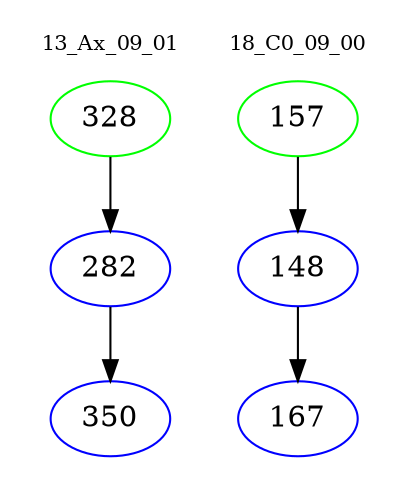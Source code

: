 digraph{
subgraph cluster_0 {
color = white
label = "13_Ax_09_01";
fontsize=10;
T0_328 [label="328", color="green"]
T0_328 -> T0_282 [color="black"]
T0_282 [label="282", color="blue"]
T0_282 -> T0_350 [color="black"]
T0_350 [label="350", color="blue"]
}
subgraph cluster_1 {
color = white
label = "18_C0_09_00";
fontsize=10;
T1_157 [label="157", color="green"]
T1_157 -> T1_148 [color="black"]
T1_148 [label="148", color="blue"]
T1_148 -> T1_167 [color="black"]
T1_167 [label="167", color="blue"]
}
}
